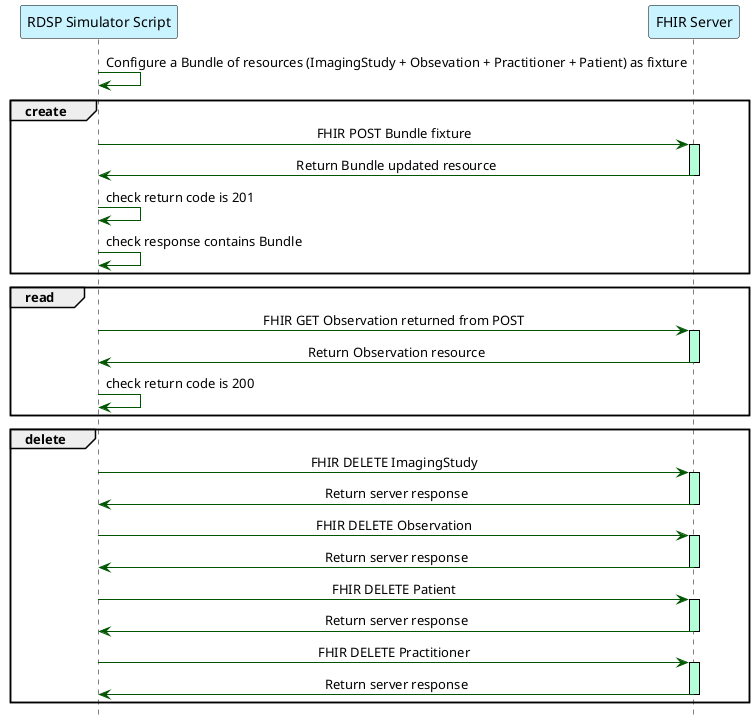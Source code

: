 @startuml
hide footbox
skinparam sequenceMessageAlign center
skinparam sequence {
  ArrowColor #005500
  LifeLineBorderColor Black
  ActorFontColor Black
  ActorBorderColor Black
  ParticipantBorderColor Black
  ParticipantBackgroundColor #c9f4ff
  ActorBackgroundColor #c9f4ff
}

participant "RDSP Simulator Script" as rdsp
participant "FHIR Server" as server

rdsp -> rdsp : Configure a Bundle of resources (ImagingStudy + Obsevation + Practitioner + Patient) as fixture

group create
  rdsp -> server: FHIR POST Bundle fixture
  activate server #b3ffd7
  server  -> rdsp : Return Bundle updated resource
  deactivate server
  rdsp -> rdsp : check return code is 201
  rdsp -> rdsp : check response contains Bundle
end

group read
  rdsp  -> server : FHIR GET Observation returned from POST
  activate server #b3ffd7
  server  -> rdsp : Return Observation resource
  deactivate server
  rdsp  -> rdsp  : check return code is 200
end


group delete
  rdsp-> server : FHIR DELETE ImagingStudy
  activate server #b3ffd7
  server  -> rdsp: Return server response
  deactivate server

  rdsp-> server : FHIR DELETE Observation
  activate server #b3ffd7
  server  -> rdsp: Return server response
  deactivate server

  rdsp-> server : FHIR DELETE Patient
  activate server #b3ffd7
  server  -> rdsp: Return server response
  deactivate server

  rdsp-> server : FHIR DELETE Practitioner
  activate server #b3ffd7
  server  -> rdsp: Return server response
  deactivate server
end
@enduml